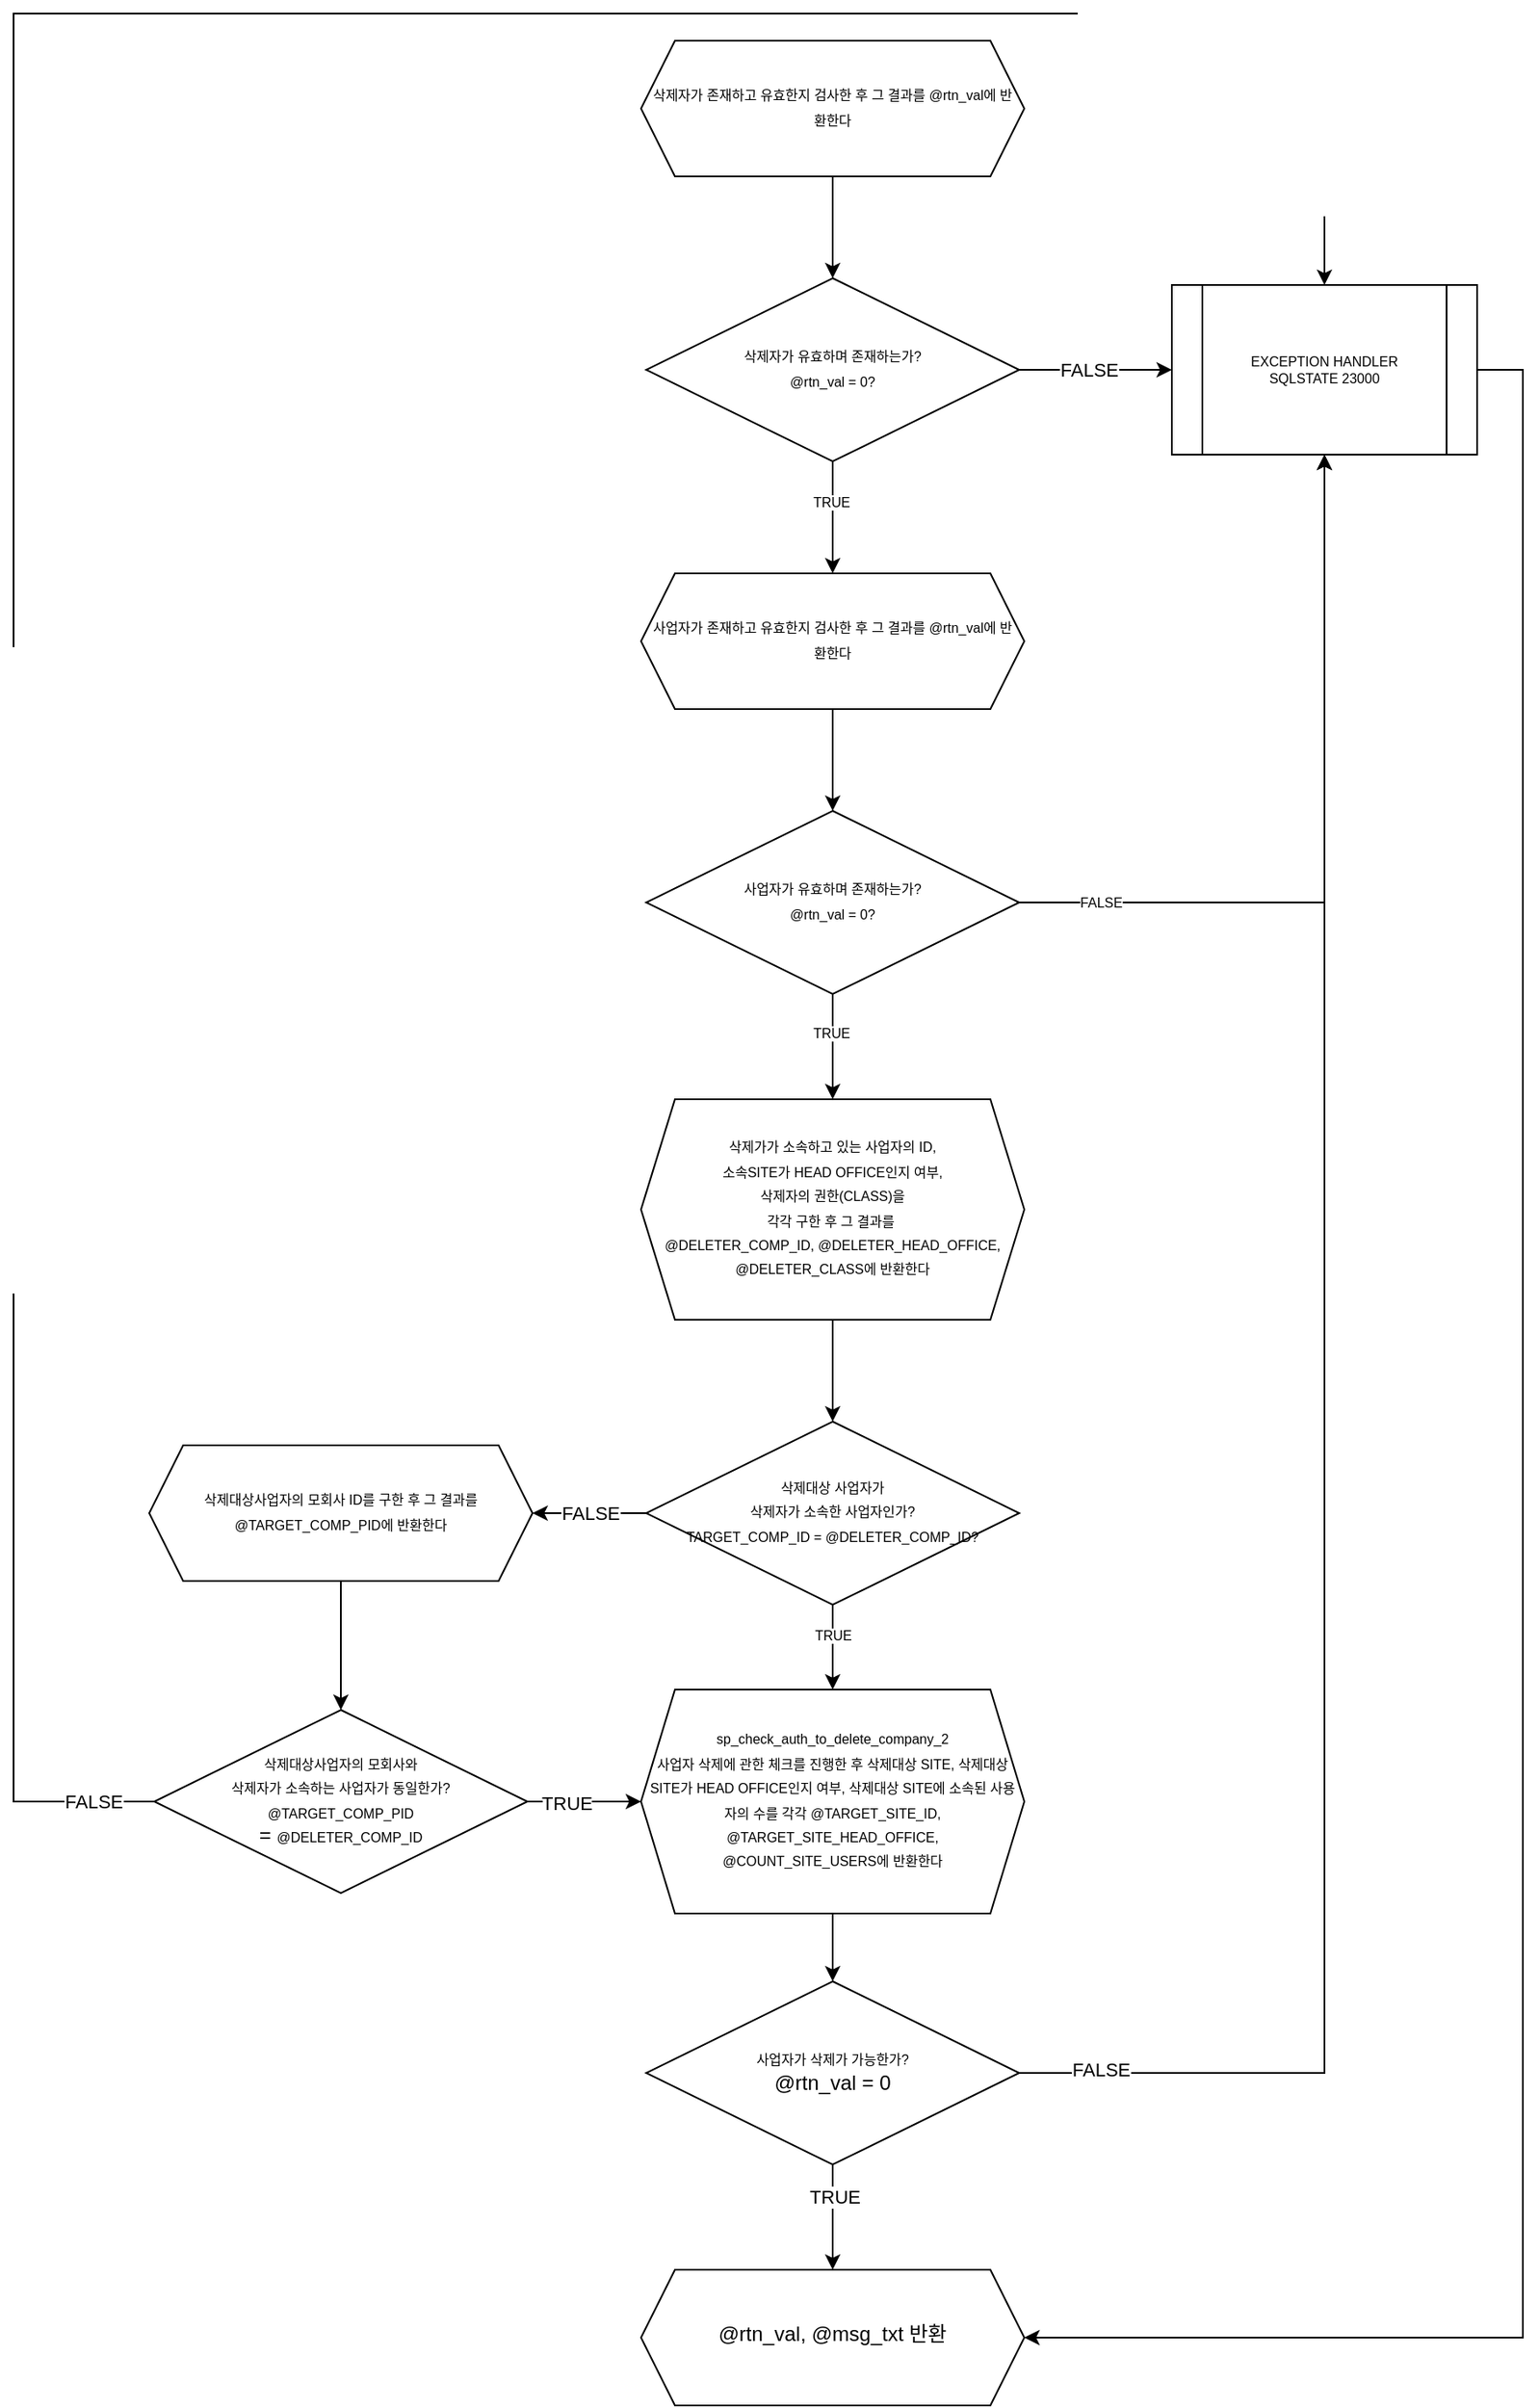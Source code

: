 <mxfile version="16.5.6" type="device"><diagram id="cf6ct5gu7TvwcOf-HYZg" name="Page-1"><mxGraphModel dx="7126" dy="6722" grid="1" gridSize="10" guides="1" tooltips="1" connect="1" arrows="1" fold="1" page="1" pageScale="1" pageWidth="827" pageHeight="1169" math="0" shadow="0"><root><mxCell id="0"/><mxCell id="1" parent="0"/><mxCell id="Dvt0fwIVkSBxNto_jvd5-159" value="" style="edgeStyle=orthogonalEdgeStyle;rounded=0;orthogonalLoop=1;jettySize=auto;html=1;" parent="1" source="Dvt0fwIVkSBxNto_jvd5-69" target="Dvt0fwIVkSBxNto_jvd5-158" edge="1"><mxGeometry relative="1" as="geometry"/></mxCell><mxCell id="Dvt0fwIVkSBxNto_jvd5-160" value="FALSE" style="edgeLabel;html=1;align=center;verticalAlign=middle;resizable=0;points=[];" parent="Dvt0fwIVkSBxNto_jvd5-159" vertex="1" connectable="0"><mxGeometry x="-0.344" relative="1" as="geometry"><mxPoint x="11" as="offset"/></mxGeometry></mxCell><mxCell id="Dvt0fwIVkSBxNto_jvd5-166" value="" style="edgeStyle=orthogonalEdgeStyle;rounded=0;orthogonalLoop=1;jettySize=auto;html=1;fontSize=8;" parent="1" source="Dvt0fwIVkSBxNto_jvd5-69" target="Dvt0fwIVkSBxNto_jvd5-165" edge="1"><mxGeometry relative="1" as="geometry"/></mxCell><mxCell id="Dvt0fwIVkSBxNto_jvd5-167" value="TRUE" style="edgeLabel;html=1;align=center;verticalAlign=middle;resizable=0;points=[];fontSize=8;" parent="Dvt0fwIVkSBxNto_jvd5-166" vertex="1" connectable="0"><mxGeometry x="-0.281" y="-1" relative="1" as="geometry"><mxPoint as="offset"/></mxGeometry></mxCell><mxCell id="Dvt0fwIVkSBxNto_jvd5-69" value="&lt;font&gt;&lt;font style=&quot;font-size: 8px&quot;&gt;&lt;font&gt;삭제자가 유효하며 존재하는가?&lt;br&gt;&lt;/font&gt;@rtn_val = 0?&lt;/font&gt;&lt;br&gt;&lt;/font&gt;" style="rhombus;whiteSpace=wrap;html=1;shadow=0;fontFamily=Helvetica;fontSize=12;align=center;strokeWidth=1;spacing=6;spacingTop=-4;" parent="1" vertex="1"><mxGeometry x="-2897" y="-3324" width="220" height="108" as="geometry"/></mxCell><mxCell id="Dvt0fwIVkSBxNto_jvd5-72" value="" style="edgeStyle=orthogonalEdgeStyle;rounded=0;orthogonalLoop=1;jettySize=auto;html=1;fontSize=14;exitX=0.5;exitY=1;exitDx=0;exitDy=0;" parent="1" source="Dvt0fwIVkSBxNto_jvd5-157" target="Dvt0fwIVkSBxNto_jvd5-69" edge="1"><mxGeometry relative="1" as="geometry"><mxPoint x="-2787" y="-3378" as="sourcePoint"/></mxGeometry></mxCell><mxCell id="Dvt0fwIVkSBxNto_jvd5-157" value="&lt;span style=&quot;font-size: 8px&quot;&gt;삭제자가 존재하고 유효한지 검사한 후 그 결과를&amp;nbsp;@rtn_val에 반환한다&lt;/span&gt;" style="shape=hexagon;perimeter=hexagonPerimeter2;whiteSpace=wrap;html=1;fixedSize=1;shadow=0;strokeWidth=1;spacing=6;spacingTop=-4;" parent="1" vertex="1"><mxGeometry x="-2900" y="-3464" width="226" height="80" as="geometry"/></mxCell><mxCell id="Dvt0fwIVkSBxNto_jvd5-226" style="edgeStyle=orthogonalEdgeStyle;rounded=0;orthogonalLoop=1;jettySize=auto;html=1;entryX=1;entryY=0.5;entryDx=0;entryDy=0;fontSize=8;" parent="1" source="Dvt0fwIVkSBxNto_jvd5-158" target="klZaPb-4pKaY9Hd1LI4w-20" edge="1"><mxGeometry relative="1" as="geometry"><Array as="points"><mxPoint x="-2380" y="-3270"/><mxPoint x="-2380" y="-2110"/></Array><mxPoint x="-2674" y="-280" as="targetPoint"/></mxGeometry></mxCell><mxCell id="Dvt0fwIVkSBxNto_jvd5-158" value="EXCEPTION HANDLER&lt;br&gt;SQLSTATE 23000" style="shape=process;whiteSpace=wrap;html=1;backgroundOutline=1;fontSize=8;" parent="1" vertex="1"><mxGeometry x="-2587" y="-3320" width="180" height="100" as="geometry"/></mxCell><mxCell id="Dvt0fwIVkSBxNto_jvd5-168" style="edgeStyle=orthogonalEdgeStyle;rounded=0;orthogonalLoop=1;jettySize=auto;html=1;entryX=0.5;entryY=1;entryDx=0;entryDy=0;fontSize=8;" parent="1" source="Dvt0fwIVkSBxNto_jvd5-163" target="Dvt0fwIVkSBxNto_jvd5-158" edge="1"><mxGeometry relative="1" as="geometry"/></mxCell><mxCell id="Dvt0fwIVkSBxNto_jvd5-169" value="FALSE" style="edgeLabel;html=1;align=center;verticalAlign=middle;resizable=0;points=[];fontSize=8;" parent="Dvt0fwIVkSBxNto_jvd5-168" vertex="1" connectable="0"><mxGeometry x="-0.784" relative="1" as="geometry"><mxPoint as="offset"/></mxGeometry></mxCell><mxCell id="Dvt0fwIVkSBxNto_jvd5-171" value="" style="edgeStyle=orthogonalEdgeStyle;rounded=0;orthogonalLoop=1;jettySize=auto;html=1;fontSize=8;" parent="1" source="Dvt0fwIVkSBxNto_jvd5-163" target="Dvt0fwIVkSBxNto_jvd5-170" edge="1"><mxGeometry relative="1" as="geometry"/></mxCell><mxCell id="Dvt0fwIVkSBxNto_jvd5-172" value="TRUE" style="edgeLabel;html=1;align=center;verticalAlign=middle;resizable=0;points=[];fontSize=8;" parent="Dvt0fwIVkSBxNto_jvd5-171" vertex="1" connectable="0"><mxGeometry x="-0.255" y="-1" relative="1" as="geometry"><mxPoint as="offset"/></mxGeometry></mxCell><mxCell id="Dvt0fwIVkSBxNto_jvd5-163" value="&lt;font&gt;&lt;font style=&quot;font-size: 8px&quot;&gt;&lt;font&gt;사업자가 유효하며 존재하는가?&lt;br&gt;&lt;/font&gt;@rtn_val = 0?&lt;/font&gt;&lt;br&gt;&lt;/font&gt;" style="rhombus;whiteSpace=wrap;html=1;shadow=0;fontFamily=Helvetica;fontSize=12;align=center;strokeWidth=1;spacing=6;spacingTop=-4;" parent="1" vertex="1"><mxGeometry x="-2897" y="-3010" width="220" height="108" as="geometry"/></mxCell><mxCell id="Dvt0fwIVkSBxNto_jvd5-164" value="" style="edgeStyle=orthogonalEdgeStyle;rounded=0;orthogonalLoop=1;jettySize=auto;html=1;fontSize=14;exitX=0.5;exitY=1;exitDx=0;exitDy=0;" parent="1" source="Dvt0fwIVkSBxNto_jvd5-165" target="Dvt0fwIVkSBxNto_jvd5-163" edge="1"><mxGeometry relative="1" as="geometry"><mxPoint x="-2787" y="-3064" as="sourcePoint"/></mxGeometry></mxCell><mxCell id="Dvt0fwIVkSBxNto_jvd5-165" value="&lt;span style=&quot;font-size: 8px&quot;&gt;사업자가 존재하고 유효한지 검사한 후 그 결과를&amp;nbsp;@rtn_val에 반환한다&lt;/span&gt;" style="shape=hexagon;perimeter=hexagonPerimeter2;whiteSpace=wrap;html=1;fixedSize=1;shadow=0;strokeWidth=1;spacing=6;spacingTop=-4;" parent="1" vertex="1"><mxGeometry x="-2900" y="-3150" width="226" height="80" as="geometry"/></mxCell><mxCell id="Dvt0fwIVkSBxNto_jvd5-176" value="" style="edgeStyle=orthogonalEdgeStyle;rounded=0;orthogonalLoop=1;jettySize=auto;html=1;fontSize=8;entryX=0.5;entryY=0;entryDx=0;entryDy=0;" parent="1" source="Dvt0fwIVkSBxNto_jvd5-170" target="Dvt0fwIVkSBxNto_jvd5-177" edge="1"><mxGeometry relative="1" as="geometry"><mxPoint x="-2760" y="-2660" as="targetPoint"/></mxGeometry></mxCell><mxCell id="Dvt0fwIVkSBxNto_jvd5-170" value="&lt;span style=&quot;font-size: 8px&quot;&gt;삭제가가 소속하고 있는 사업자의 ID, &lt;br&gt;소속SITE가 HEAD OFFICE인지 여부, &lt;br&gt;삭제자의 권한(CLASS)을 &lt;br&gt;각각 구한 후 그 결과를&amp;nbsp;&lt;br&gt;@DELETER_COMP_ID, @DELETER_HEAD_OFFICE, @DELETER_CLASS에 반환한다&lt;/span&gt;" style="shape=hexagon;perimeter=hexagonPerimeter2;whiteSpace=wrap;html=1;fixedSize=1;shadow=0;strokeWidth=1;spacing=6;spacingTop=-4;" parent="1" vertex="1"><mxGeometry x="-2900" y="-2840" width="226" height="130" as="geometry"/></mxCell><mxCell id="Dvt0fwIVkSBxNto_jvd5-179" value="" style="edgeStyle=orthogonalEdgeStyle;rounded=0;orthogonalLoop=1;jettySize=auto;html=1;fontSize=8;entryX=0.5;entryY=0;entryDx=0;entryDy=0;" parent="1" source="Dvt0fwIVkSBxNto_jvd5-177" target="klZaPb-4pKaY9Hd1LI4w-19" edge="1"><mxGeometry relative="1" as="geometry"><mxPoint x="-2787" y="-2480" as="targetPoint"/></mxGeometry></mxCell><mxCell id="Dvt0fwIVkSBxNto_jvd5-180" value="TRUE" style="edgeLabel;html=1;align=center;verticalAlign=middle;resizable=0;points=[];fontSize=8;" parent="Dvt0fwIVkSBxNto_jvd5-179" vertex="1" connectable="0"><mxGeometry x="-0.309" relative="1" as="geometry"><mxPoint as="offset"/></mxGeometry></mxCell><mxCell id="klZaPb-4pKaY9Hd1LI4w-11" value="" style="edgeStyle=orthogonalEdgeStyle;rounded=0;orthogonalLoop=1;jettySize=auto;html=1;" edge="1" parent="1" source="Dvt0fwIVkSBxNto_jvd5-177" target="klZaPb-4pKaY9Hd1LI4w-10"><mxGeometry relative="1" as="geometry"/></mxCell><mxCell id="klZaPb-4pKaY9Hd1LI4w-12" value="FALSE" style="edgeLabel;html=1;align=center;verticalAlign=middle;resizable=0;points=[];" vertex="1" connectable="0" parent="klZaPb-4pKaY9Hd1LI4w-11"><mxGeometry x="0.254" y="-1" relative="1" as="geometry"><mxPoint x="9" y="1" as="offset"/></mxGeometry></mxCell><mxCell id="Dvt0fwIVkSBxNto_jvd5-177" value="&lt;font&gt;&lt;font style=&quot;font-size: 8px&quot;&gt;&lt;font&gt;삭제대상 사업자가 &lt;br&gt;삭제자가 소속한 사업자인가?&lt;br&gt;&lt;/font&gt;&lt;span style=&quot;text-align: left&quot;&gt;TARGET_COMP_ID&lt;/span&gt;&amp;nbsp;= @DELETER_COMP_ID?&lt;/font&gt;&lt;br&gt;&lt;/font&gt;" style="rhombus;whiteSpace=wrap;html=1;shadow=0;fontFamily=Helvetica;fontSize=12;align=center;strokeWidth=1;spacing=6;spacingTop=-4;" parent="1" vertex="1"><mxGeometry x="-2897" y="-2650" width="220" height="108" as="geometry"/></mxCell><mxCell id="klZaPb-4pKaY9Hd1LI4w-14" value="" style="edgeStyle=orthogonalEdgeStyle;rounded=0;orthogonalLoop=1;jettySize=auto;html=1;" edge="1" parent="1" source="klZaPb-4pKaY9Hd1LI4w-10" target="klZaPb-4pKaY9Hd1LI4w-13"><mxGeometry relative="1" as="geometry"/></mxCell><mxCell id="klZaPb-4pKaY9Hd1LI4w-10" value="&lt;span style=&quot;font-size: 8px&quot;&gt;삭제대상사업자의 모회사 ID를 구한 후 그 결과를 @TARGET_COMP_PID에 반환한다&lt;br&gt;&lt;/span&gt;" style="shape=hexagon;perimeter=hexagonPerimeter2;whiteSpace=wrap;html=1;fixedSize=1;shadow=0;strokeWidth=1;spacing=6;spacingTop=-4;" vertex="1" parent="1"><mxGeometry x="-3190" y="-2636" width="226" height="80" as="geometry"/></mxCell><mxCell id="klZaPb-4pKaY9Hd1LI4w-15" value="" style="edgeStyle=orthogonalEdgeStyle;rounded=0;orthogonalLoop=1;jettySize=auto;html=1;entryX=0;entryY=0.5;entryDx=0;entryDy=0;" edge="1" parent="1" source="klZaPb-4pKaY9Hd1LI4w-13" target="klZaPb-4pKaY9Hd1LI4w-19"><mxGeometry relative="1" as="geometry"><mxPoint x="-2910" y="-2426" as="targetPoint"/></mxGeometry></mxCell><mxCell id="klZaPb-4pKaY9Hd1LI4w-16" value="TRUE" style="edgeLabel;html=1;align=center;verticalAlign=middle;resizable=0;points=[];" vertex="1" connectable="0" parent="klZaPb-4pKaY9Hd1LI4w-15"><mxGeometry x="-0.322" y="-1" relative="1" as="geometry"><mxPoint as="offset"/></mxGeometry></mxCell><mxCell id="klZaPb-4pKaY9Hd1LI4w-17" style="edgeStyle=orthogonalEdgeStyle;rounded=0;orthogonalLoop=1;jettySize=auto;html=1;entryX=0.5;entryY=0;entryDx=0;entryDy=0;" edge="1" parent="1" source="klZaPb-4pKaY9Hd1LI4w-13" target="Dvt0fwIVkSBxNto_jvd5-158"><mxGeometry relative="1" as="geometry"><Array as="points"><mxPoint x="-3270" y="-2426"/><mxPoint x="-3270" y="-3480"/><mxPoint x="-2497" y="-3480"/></Array></mxGeometry></mxCell><mxCell id="klZaPb-4pKaY9Hd1LI4w-18" value="FALSE" style="edgeLabel;html=1;align=center;verticalAlign=middle;resizable=0;points=[];" vertex="1" connectable="0" parent="klZaPb-4pKaY9Hd1LI4w-17"><mxGeometry x="-0.965" relative="1" as="geometry"><mxPoint as="offset"/></mxGeometry></mxCell><mxCell id="klZaPb-4pKaY9Hd1LI4w-13" value="&lt;font&gt;&lt;span style=&quot;font-size: 8px&quot;&gt;삭제대상사업자의 모회사와 &lt;br&gt;삭제자가 소속하는 사업자가 동일한가?&lt;br&gt;&lt;/span&gt;&lt;span style=&quot;font-size: 8px&quot;&gt;@TARGET_COMP_PID&lt;br&gt;&lt;/span&gt;=&amp;nbsp;&lt;span style=&quot;font-size: 8px&quot;&gt;@DELETER_COMP_ID&lt;/span&gt;&lt;br&gt;&lt;/font&gt;" style="rhombus;whiteSpace=wrap;html=1;shadow=0;fontFamily=Helvetica;fontSize=12;align=center;strokeWidth=1;spacing=6;spacingTop=-4;" vertex="1" parent="1"><mxGeometry x="-3187" y="-2480" width="220" height="108" as="geometry"/></mxCell><mxCell id="klZaPb-4pKaY9Hd1LI4w-21" value="" style="edgeStyle=orthogonalEdgeStyle;rounded=0;orthogonalLoop=1;jettySize=auto;html=1;entryX=0.5;entryY=0;entryDx=0;entryDy=0;" edge="1" parent="1" source="klZaPb-4pKaY9Hd1LI4w-19" target="klZaPb-4pKaY9Hd1LI4w-22"><mxGeometry relative="1" as="geometry"/></mxCell><mxCell id="klZaPb-4pKaY9Hd1LI4w-19" value="&lt;span style=&quot;font-size: 8px&quot;&gt;sp_check_auth_to_delete_company_2&lt;/span&gt;&lt;br&gt;&lt;span style=&quot;font-size: 8px&quot;&gt;사업자 삭제에 관한 체크를 진행한 후 삭제대상 SITE, 삭제대상 SITE가 HEAD OFFICE인지 여부, 삭제대상 SITE에 소속된 사용자의 수를 각각 @TARGET_SITE_ID, @TARGET_SITE_HEAD_OFFICE, @COUNT_SITE_USERS에&lt;/span&gt;&lt;span style=&quot;font-size: 8px&quot;&gt;&amp;nbsp;반환한다&lt;/span&gt;" style="shape=hexagon;perimeter=hexagonPerimeter2;whiteSpace=wrap;html=1;fixedSize=1;shadow=0;strokeWidth=1;spacing=6;spacingTop=-4;" vertex="1" parent="1"><mxGeometry x="-2900" y="-2492" width="226" height="132" as="geometry"/></mxCell><mxCell id="klZaPb-4pKaY9Hd1LI4w-20" value="@rtn_val, @msg_txt 반환" style="shape=hexagon;perimeter=hexagonPerimeter2;whiteSpace=wrap;html=1;fixedSize=1;shadow=0;strokeWidth=1;spacing=6;spacingTop=-4;" vertex="1" parent="1"><mxGeometry x="-2900" y="-2150" width="226" height="80" as="geometry"/></mxCell><mxCell id="klZaPb-4pKaY9Hd1LI4w-23" value="" style="edgeStyle=orthogonalEdgeStyle;rounded=0;orthogonalLoop=1;jettySize=auto;html=1;" edge="1" parent="1" source="klZaPb-4pKaY9Hd1LI4w-22" target="klZaPb-4pKaY9Hd1LI4w-20"><mxGeometry relative="1" as="geometry"/></mxCell><mxCell id="klZaPb-4pKaY9Hd1LI4w-24" value="TRUE" style="edgeLabel;html=1;align=center;verticalAlign=middle;resizable=0;points=[];" vertex="1" connectable="0" parent="klZaPb-4pKaY9Hd1LI4w-23"><mxGeometry x="-0.382" y="1" relative="1" as="geometry"><mxPoint as="offset"/></mxGeometry></mxCell><mxCell id="klZaPb-4pKaY9Hd1LI4w-25" style="edgeStyle=orthogonalEdgeStyle;rounded=0;orthogonalLoop=1;jettySize=auto;html=1;" edge="1" parent="1" source="klZaPb-4pKaY9Hd1LI4w-22" target="Dvt0fwIVkSBxNto_jvd5-158"><mxGeometry relative="1" as="geometry"/></mxCell><mxCell id="klZaPb-4pKaY9Hd1LI4w-26" value="FALSE" style="edgeLabel;html=1;align=center;verticalAlign=middle;resizable=0;points=[];" vertex="1" connectable="0" parent="klZaPb-4pKaY9Hd1LI4w-25"><mxGeometry x="-0.915" y="2" relative="1" as="geometry"><mxPoint as="offset"/></mxGeometry></mxCell><mxCell id="klZaPb-4pKaY9Hd1LI4w-22" value="&lt;font&gt;&lt;span style=&quot;font-size: 8px&quot;&gt;사업자가 삭제가 가능한가?&lt;br&gt;&lt;/span&gt;@rtn_val = 0&lt;br&gt;&lt;/font&gt;" style="rhombus;whiteSpace=wrap;html=1;shadow=0;fontFamily=Helvetica;fontSize=12;align=center;strokeWidth=1;spacing=6;spacingTop=-4;" vertex="1" parent="1"><mxGeometry x="-2897" y="-2320" width="220" height="108" as="geometry"/></mxCell></root></mxGraphModel></diagram></mxfile>